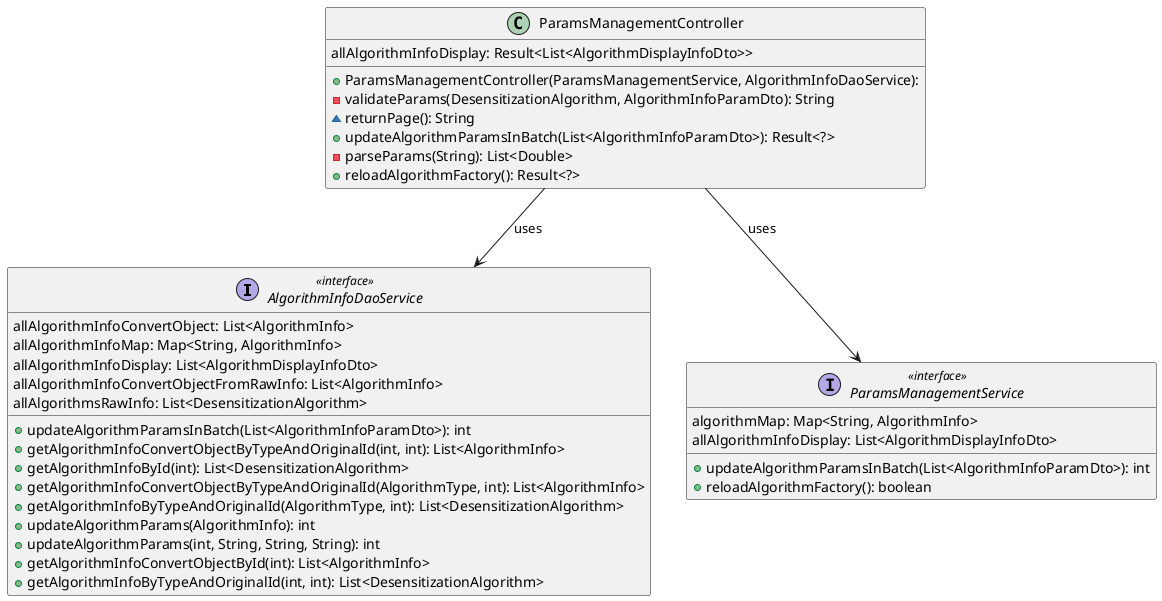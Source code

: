 @startuml

top to bottom direction

interface AlgorithmInfoDaoService << interface >> {
  + updateAlgorithmParamsInBatch(List<AlgorithmInfoParamDto>): int
  + getAlgorithmInfoConvertObjectByTypeAndOriginalId(int, int): List<AlgorithmInfo>
  + getAlgorithmInfoById(int): List<DesensitizationAlgorithm>
  + getAlgorithmInfoConvertObjectByTypeAndOriginalId(AlgorithmType, int): List<AlgorithmInfo>
  + getAlgorithmInfoByTypeAndOriginalId(AlgorithmType, int): List<DesensitizationAlgorithm>
  + updateAlgorithmParams(AlgorithmInfo): int
  + updateAlgorithmParams(int, String, String, String): int
  + getAlgorithmInfoConvertObjectById(int): List<AlgorithmInfo>
  + getAlgorithmInfoByTypeAndOriginalId(int, int): List<DesensitizationAlgorithm>
   allAlgorithmInfoConvertObject: List<AlgorithmInfo>
   allAlgorithmInfoMap: Map<String, AlgorithmInfo>
   allAlgorithmInfoDisplay: List<AlgorithmDisplayInfoDto>
   allAlgorithmInfoConvertObjectFromRawInfo: List<AlgorithmInfo>
   allAlgorithmsRawInfo: List<DesensitizationAlgorithm>
}

class ParamsManagementController {
  + ParamsManagementController(ParamsManagementService, AlgorithmInfoDaoService):
  - validateParams(DesensitizationAlgorithm, AlgorithmInfoParamDto): String
  ~ returnPage(): String
  + updateAlgorithmParamsInBatch(List<AlgorithmInfoParamDto>): Result<?>
  - parseParams(String): List<Double>
  + reloadAlgorithmFactory(): Result<?>
   allAlgorithmInfoDisplay: Result<List<AlgorithmDisplayInfoDto>>
}

interface ParamsManagementService << interface >> {
  + updateAlgorithmParamsInBatch(List<AlgorithmInfoParamDto>): int
  + reloadAlgorithmFactory(): boolean
   algorithmMap: Map<String, AlgorithmInfo>
   allAlgorithmInfoDisplay: List<AlgorithmDisplayInfoDto>
}

ParamsManagementController --> ParamsManagementService : uses
ParamsManagementController --> AlgorithmInfoDaoService : uses

@enduml

